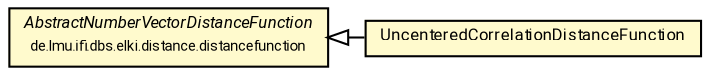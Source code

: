#!/usr/local/bin/dot
#
# Class diagram 
# Generated by UMLGraph version R5_7_2-60-g0e99a6 (http://www.spinellis.gr/umlgraph/)
#

digraph G {
	graph [fontnames="svg"]
	edge [fontname="Roboto",fontsize=7,labelfontname="Roboto",labelfontsize=7,color="black"];
	node [fontname="Roboto",fontcolor="black",fontsize=8,shape=plaintext,margin=0,width=0,height=0];
	nodesep=0.15;
	ranksep=0.25;
	rankdir=LR;
	// de.lmu.ifi.dbs.elki.distance.distancefunction.correlation.UncenteredCorrelationDistanceFunction
	c10452650 [label=<<table title="de.lmu.ifi.dbs.elki.distance.distancefunction.correlation.UncenteredCorrelationDistanceFunction" border="0" cellborder="1" cellspacing="0" cellpadding="2" bgcolor="lemonChiffon" href="UncenteredCorrelationDistanceFunction.html" target="_parent">
		<tr><td><table border="0" cellspacing="0" cellpadding="1">
		<tr><td align="center" balign="center"> <font face="Roboto">UncenteredCorrelationDistanceFunction</font> </td></tr>
		</table></td></tr>
		</table>>, URL="UncenteredCorrelationDistanceFunction.html"];
	// de.lmu.ifi.dbs.elki.distance.distancefunction.AbstractNumberVectorDistanceFunction
	c10452732 [label=<<table title="de.lmu.ifi.dbs.elki.distance.distancefunction.AbstractNumberVectorDistanceFunction" border="0" cellborder="1" cellspacing="0" cellpadding="2" bgcolor="LemonChiffon" href="../AbstractNumberVectorDistanceFunction.html" target="_parent">
		<tr><td><table border="0" cellspacing="0" cellpadding="1">
		<tr><td align="center" balign="center"> <font face="Roboto"><i>AbstractNumberVectorDistanceFunction</i></font> </td></tr>
		<tr><td align="center" balign="center"> <font face="Roboto" point-size="7.0">de.lmu.ifi.dbs.elki.distance.distancefunction</font> </td></tr>
		</table></td></tr>
		</table>>, URL="../AbstractNumberVectorDistanceFunction.html"];
	// de.lmu.ifi.dbs.elki.distance.distancefunction.correlation.UncenteredCorrelationDistanceFunction extends de.lmu.ifi.dbs.elki.distance.distancefunction.AbstractNumberVectorDistanceFunction
	c10452732 -> c10452650 [arrowtail=empty,dir=back,weight=10];
}


